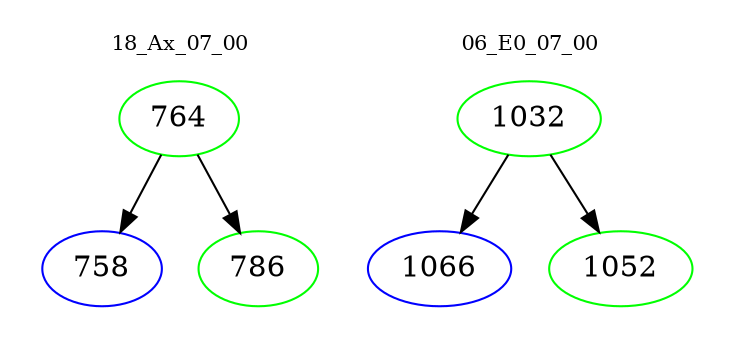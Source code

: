 digraph{
subgraph cluster_0 {
color = white
label = "18_Ax_07_00";
fontsize=10;
T0_764 [label="764", color="green"]
T0_764 -> T0_758 [color="black"]
T0_758 [label="758", color="blue"]
T0_764 -> T0_786 [color="black"]
T0_786 [label="786", color="green"]
}
subgraph cluster_1 {
color = white
label = "06_E0_07_00";
fontsize=10;
T1_1032 [label="1032", color="green"]
T1_1032 -> T1_1066 [color="black"]
T1_1066 [label="1066", color="blue"]
T1_1032 -> T1_1052 [color="black"]
T1_1052 [label="1052", color="green"]
}
}
